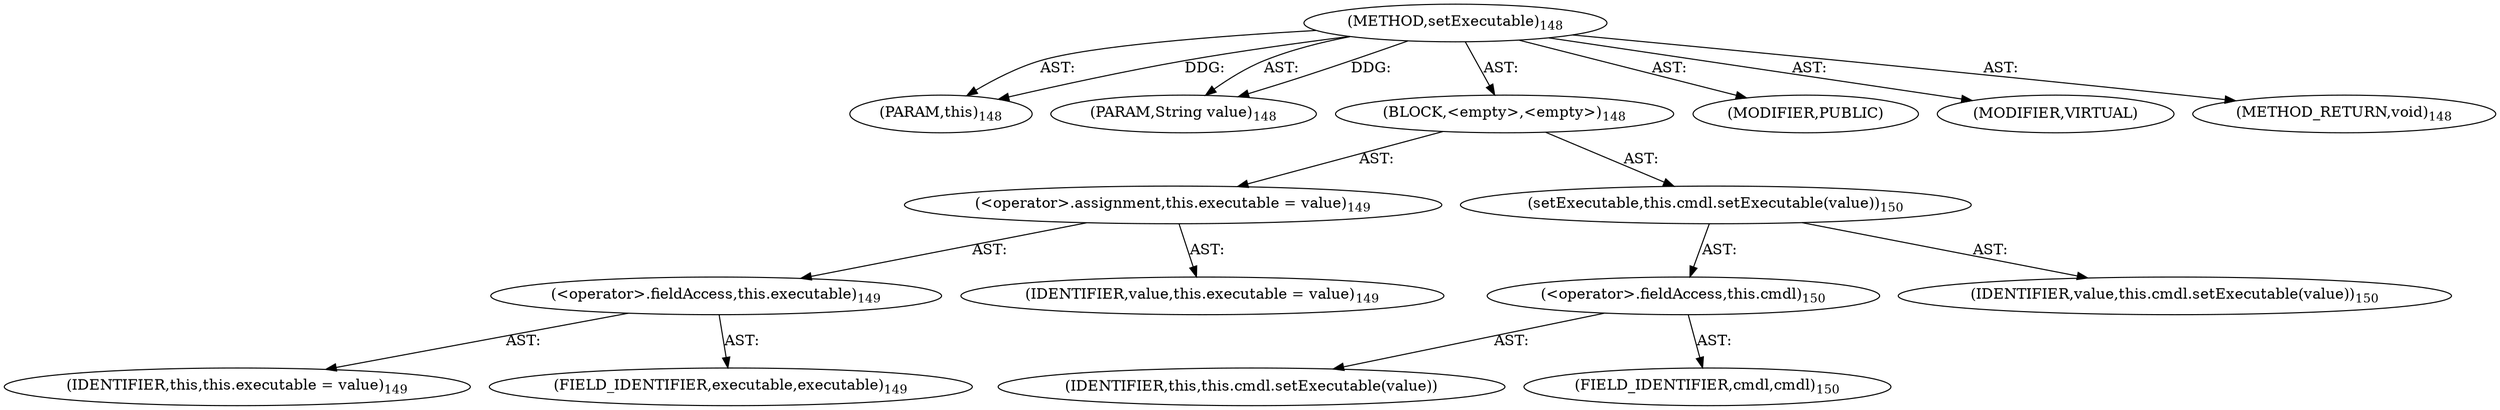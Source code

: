 digraph "setExecutable" {  
"111669149699" [label = <(METHOD,setExecutable)<SUB>148</SUB>> ]
"115964116994" [label = <(PARAM,this)<SUB>148</SUB>> ]
"115964117014" [label = <(PARAM,String value)<SUB>148</SUB>> ]
"25769803782" [label = <(BLOCK,&lt;empty&gt;,&lt;empty&gt;)<SUB>148</SUB>> ]
"30064771088" [label = <(&lt;operator&gt;.assignment,this.executable = value)<SUB>149</SUB>> ]
"30064771089" [label = <(&lt;operator&gt;.fieldAccess,this.executable)<SUB>149</SUB>> ]
"68719476738" [label = <(IDENTIFIER,this,this.executable = value)<SUB>149</SUB>> ]
"55834574853" [label = <(FIELD_IDENTIFIER,executable,executable)<SUB>149</SUB>> ]
"68719476786" [label = <(IDENTIFIER,value,this.executable = value)<SUB>149</SUB>> ]
"30064771090" [label = <(setExecutable,this.cmdl.setExecutable(value))<SUB>150</SUB>> ]
"30064771091" [label = <(&lt;operator&gt;.fieldAccess,this.cmdl)<SUB>150</SUB>> ]
"68719476787" [label = <(IDENTIFIER,this,this.cmdl.setExecutable(value))> ]
"55834574854" [label = <(FIELD_IDENTIFIER,cmdl,cmdl)<SUB>150</SUB>> ]
"68719476788" [label = <(IDENTIFIER,value,this.cmdl.setExecutable(value))<SUB>150</SUB>> ]
"133143986197" [label = <(MODIFIER,PUBLIC)> ]
"133143986198" [label = <(MODIFIER,VIRTUAL)> ]
"128849018883" [label = <(METHOD_RETURN,void)<SUB>148</SUB>> ]
  "111669149699" -> "115964116994"  [ label = "AST: "] 
  "111669149699" -> "115964117014"  [ label = "AST: "] 
  "111669149699" -> "25769803782"  [ label = "AST: "] 
  "111669149699" -> "133143986197"  [ label = "AST: "] 
  "111669149699" -> "133143986198"  [ label = "AST: "] 
  "111669149699" -> "128849018883"  [ label = "AST: "] 
  "25769803782" -> "30064771088"  [ label = "AST: "] 
  "25769803782" -> "30064771090"  [ label = "AST: "] 
  "30064771088" -> "30064771089"  [ label = "AST: "] 
  "30064771088" -> "68719476786"  [ label = "AST: "] 
  "30064771089" -> "68719476738"  [ label = "AST: "] 
  "30064771089" -> "55834574853"  [ label = "AST: "] 
  "30064771090" -> "30064771091"  [ label = "AST: "] 
  "30064771090" -> "68719476788"  [ label = "AST: "] 
  "30064771091" -> "68719476787"  [ label = "AST: "] 
  "30064771091" -> "55834574854"  [ label = "AST: "] 
  "111669149699" -> "115964116994"  [ label = "DDG: "] 
  "111669149699" -> "115964117014"  [ label = "DDG: "] 
}
